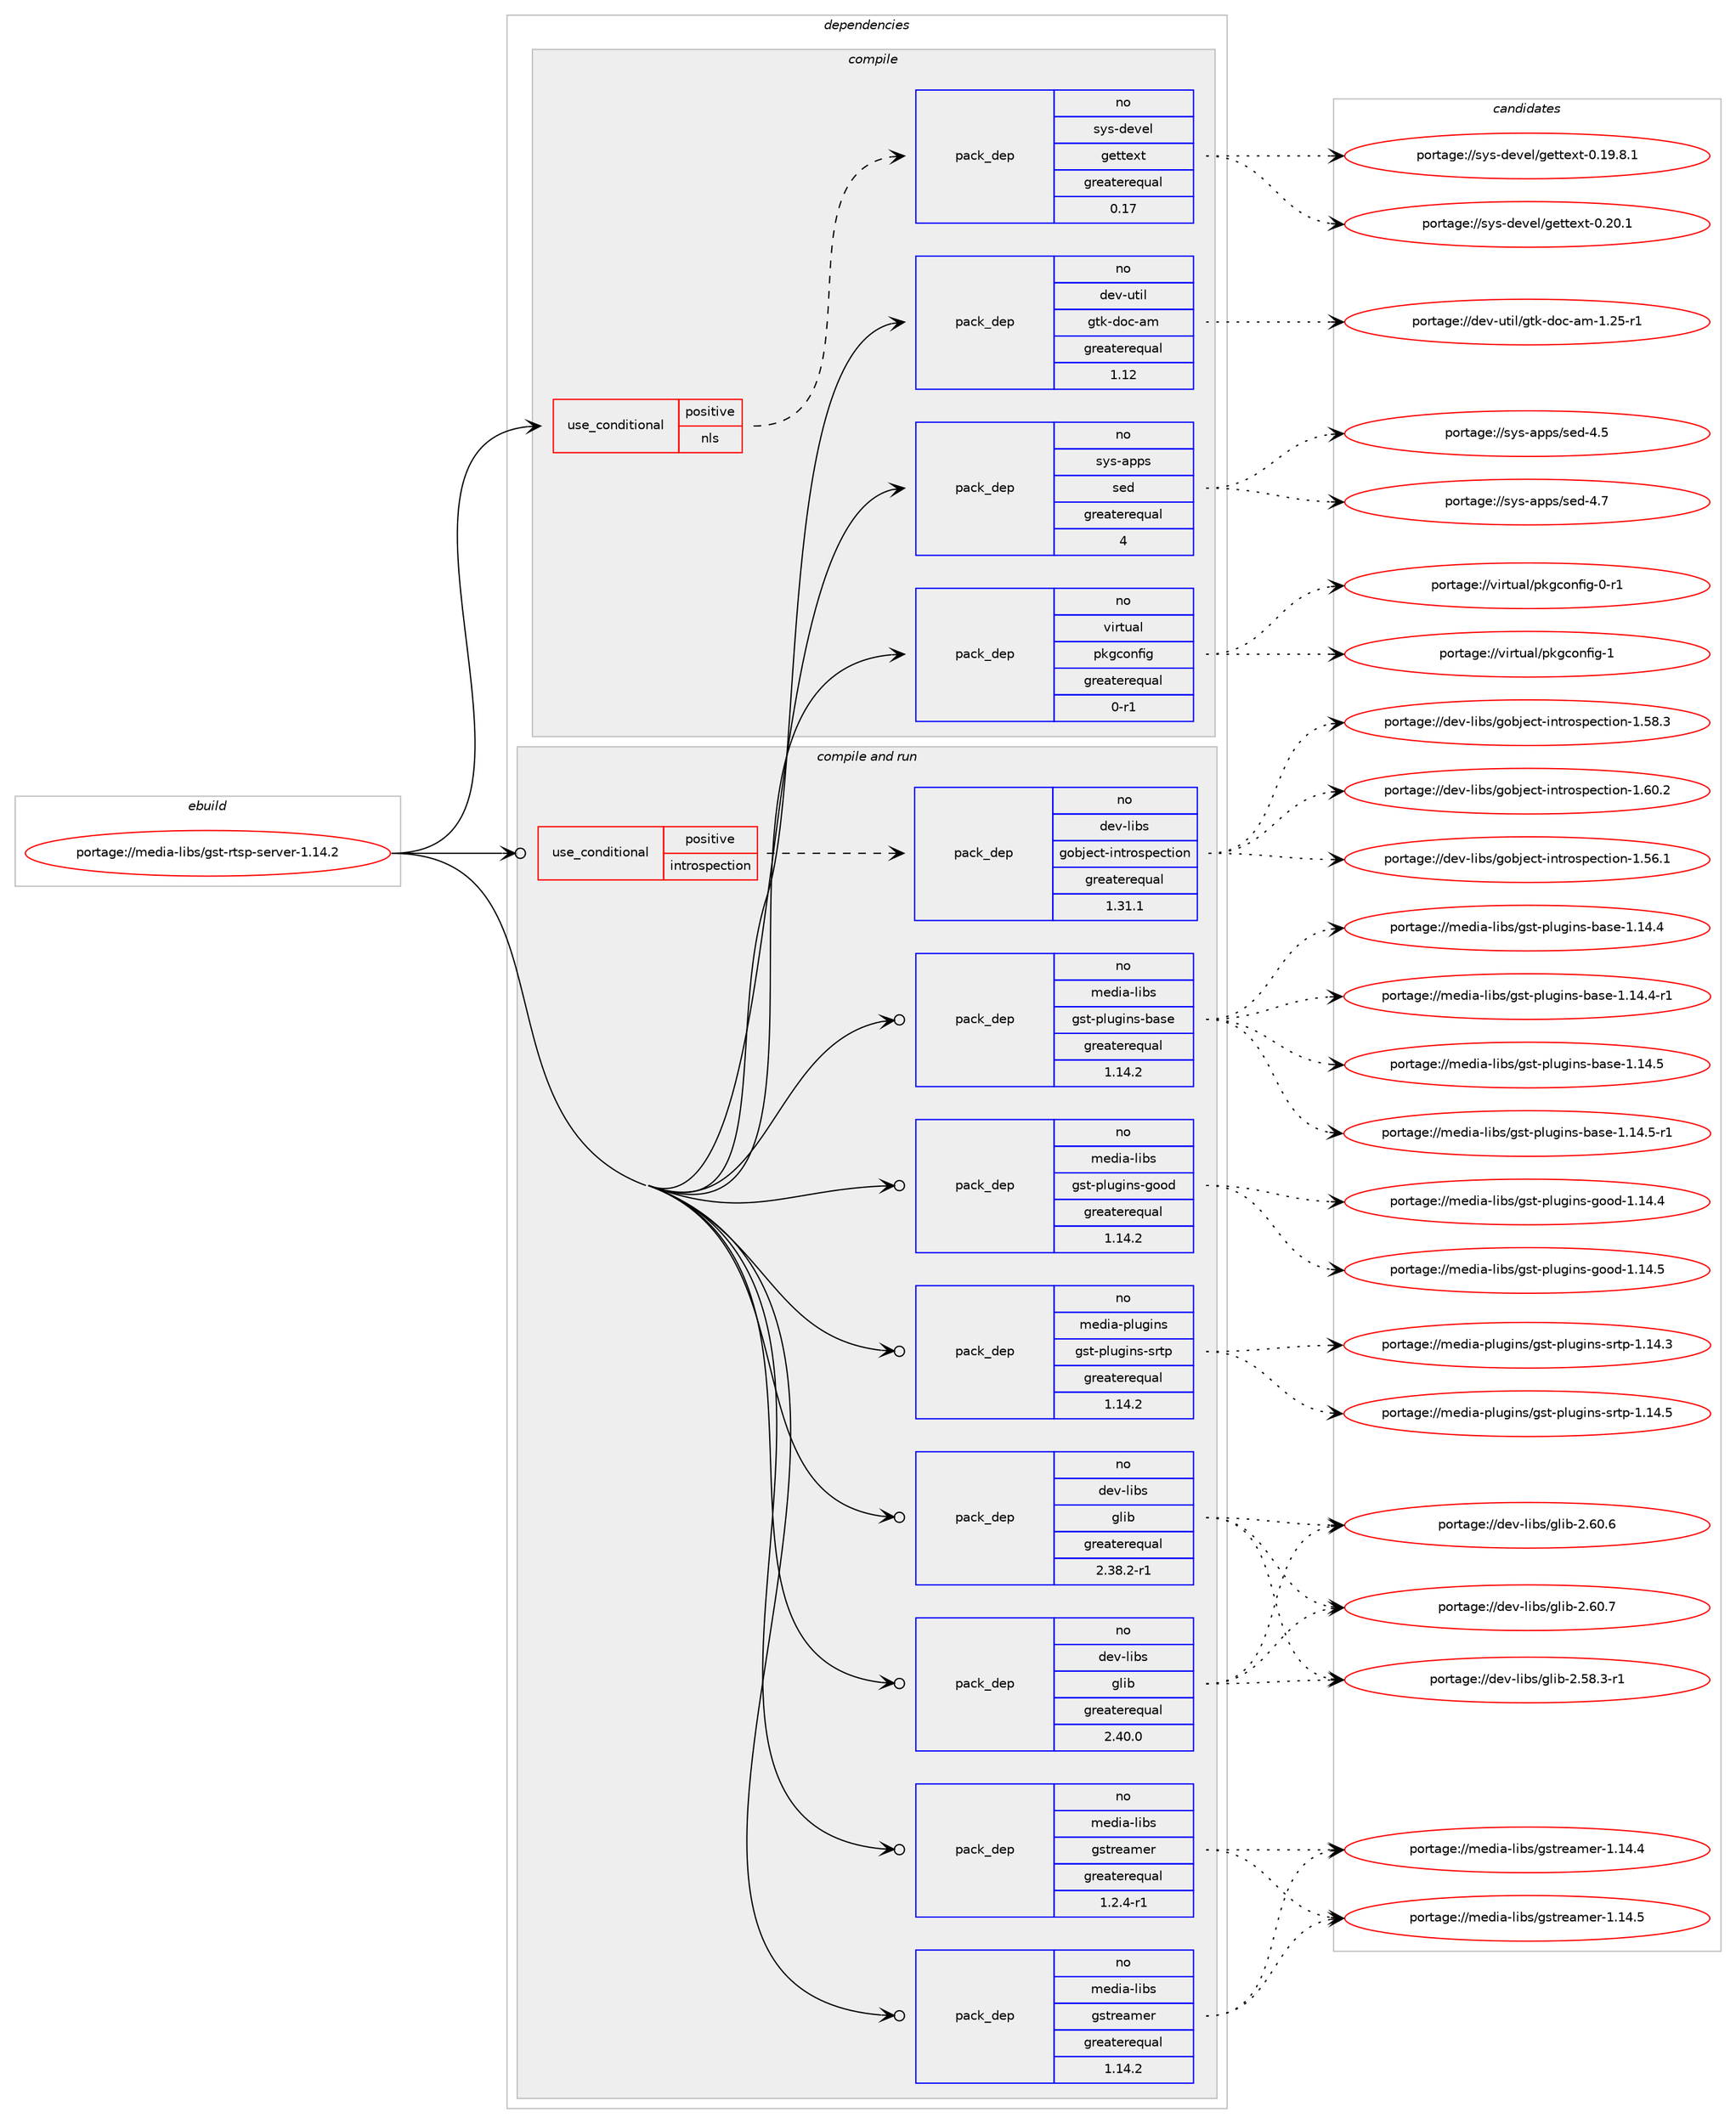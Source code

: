 digraph prolog {

# *************
# Graph options
# *************

newrank=true;
concentrate=true;
compound=true;
graph [rankdir=LR,fontname=Helvetica,fontsize=10,ranksep=1.5];#, ranksep=2.5, nodesep=0.2];
edge  [arrowhead=vee];
node  [fontname=Helvetica,fontsize=10];

# **********
# The ebuild
# **********

subgraph cluster_leftcol {
color=gray;
rank=same;
label=<<i>ebuild</i>>;
id [label="portage://media-libs/gst-rtsp-server-1.14.2", color=red, width=4, href="../media-libs/gst-rtsp-server-1.14.2.svg"];
}

# ****************
# The dependencies
# ****************

subgraph cluster_midcol {
color=gray;
label=<<i>dependencies</i>>;
subgraph cluster_compile {
fillcolor="#eeeeee";
style=filled;
label=<<i>compile</i>>;
subgraph cond79727 {
dependency319394 [label=<<TABLE BORDER="0" CELLBORDER="1" CELLSPACING="0" CELLPADDING="4"><TR><TD ROWSPAN="3" CELLPADDING="10">use_conditional</TD></TR><TR><TD>positive</TD></TR><TR><TD>nls</TD></TR></TABLE>>, shape=none, color=red];
subgraph pack234505 {
dependency319395 [label=<<TABLE BORDER="0" CELLBORDER="1" CELLSPACING="0" CELLPADDING="4" WIDTH="220"><TR><TD ROWSPAN="6" CELLPADDING="30">pack_dep</TD></TR><TR><TD WIDTH="110">no</TD></TR><TR><TD>sys-devel</TD></TR><TR><TD>gettext</TD></TR><TR><TD>greaterequal</TD></TR><TR><TD>0.17</TD></TR></TABLE>>, shape=none, color=blue];
}
dependency319394:e -> dependency319395:w [weight=20,style="dashed",arrowhead="vee"];
}
id:e -> dependency319394:w [weight=20,style="solid",arrowhead="vee"];
subgraph pack234506 {
dependency319396 [label=<<TABLE BORDER="0" CELLBORDER="1" CELLSPACING="0" CELLPADDING="4" WIDTH="220"><TR><TD ROWSPAN="6" CELLPADDING="30">pack_dep</TD></TR><TR><TD WIDTH="110">no</TD></TR><TR><TD>dev-util</TD></TR><TR><TD>gtk-doc-am</TD></TR><TR><TD>greaterequal</TD></TR><TR><TD>1.12</TD></TR></TABLE>>, shape=none, color=blue];
}
id:e -> dependency319396:w [weight=20,style="solid",arrowhead="vee"];
subgraph pack234507 {
dependency319397 [label=<<TABLE BORDER="0" CELLBORDER="1" CELLSPACING="0" CELLPADDING="4" WIDTH="220"><TR><TD ROWSPAN="6" CELLPADDING="30">pack_dep</TD></TR><TR><TD WIDTH="110">no</TD></TR><TR><TD>sys-apps</TD></TR><TR><TD>sed</TD></TR><TR><TD>greaterequal</TD></TR><TR><TD>4</TD></TR></TABLE>>, shape=none, color=blue];
}
id:e -> dependency319397:w [weight=20,style="solid",arrowhead="vee"];
subgraph pack234508 {
dependency319398 [label=<<TABLE BORDER="0" CELLBORDER="1" CELLSPACING="0" CELLPADDING="4" WIDTH="220"><TR><TD ROWSPAN="6" CELLPADDING="30">pack_dep</TD></TR><TR><TD WIDTH="110">no</TD></TR><TR><TD>virtual</TD></TR><TR><TD>pkgconfig</TD></TR><TR><TD>greaterequal</TD></TR><TR><TD>0-r1</TD></TR></TABLE>>, shape=none, color=blue];
}
id:e -> dependency319398:w [weight=20,style="solid",arrowhead="vee"];
}
subgraph cluster_compileandrun {
fillcolor="#eeeeee";
style=filled;
label=<<i>compile and run</i>>;
subgraph cond79728 {
dependency319399 [label=<<TABLE BORDER="0" CELLBORDER="1" CELLSPACING="0" CELLPADDING="4"><TR><TD ROWSPAN="3" CELLPADDING="10">use_conditional</TD></TR><TR><TD>positive</TD></TR><TR><TD>introspection</TD></TR></TABLE>>, shape=none, color=red];
subgraph pack234509 {
dependency319400 [label=<<TABLE BORDER="0" CELLBORDER="1" CELLSPACING="0" CELLPADDING="4" WIDTH="220"><TR><TD ROWSPAN="6" CELLPADDING="30">pack_dep</TD></TR><TR><TD WIDTH="110">no</TD></TR><TR><TD>dev-libs</TD></TR><TR><TD>gobject-introspection</TD></TR><TR><TD>greaterequal</TD></TR><TR><TD>1.31.1</TD></TR></TABLE>>, shape=none, color=blue];
}
dependency319399:e -> dependency319400:w [weight=20,style="dashed",arrowhead="vee"];
}
id:e -> dependency319399:w [weight=20,style="solid",arrowhead="odotvee"];
subgraph pack234510 {
dependency319401 [label=<<TABLE BORDER="0" CELLBORDER="1" CELLSPACING="0" CELLPADDING="4" WIDTH="220"><TR><TD ROWSPAN="6" CELLPADDING="30">pack_dep</TD></TR><TR><TD WIDTH="110">no</TD></TR><TR><TD>dev-libs</TD></TR><TR><TD>glib</TD></TR><TR><TD>greaterequal</TD></TR><TR><TD>2.38.2-r1</TD></TR></TABLE>>, shape=none, color=blue];
}
id:e -> dependency319401:w [weight=20,style="solid",arrowhead="odotvee"];
subgraph pack234511 {
dependency319402 [label=<<TABLE BORDER="0" CELLBORDER="1" CELLSPACING="0" CELLPADDING="4" WIDTH="220"><TR><TD ROWSPAN="6" CELLPADDING="30">pack_dep</TD></TR><TR><TD WIDTH="110">no</TD></TR><TR><TD>dev-libs</TD></TR><TR><TD>glib</TD></TR><TR><TD>greaterequal</TD></TR><TR><TD>2.40.0</TD></TR></TABLE>>, shape=none, color=blue];
}
id:e -> dependency319402:w [weight=20,style="solid",arrowhead="odotvee"];
subgraph pack234512 {
dependency319403 [label=<<TABLE BORDER="0" CELLBORDER="1" CELLSPACING="0" CELLPADDING="4" WIDTH="220"><TR><TD ROWSPAN="6" CELLPADDING="30">pack_dep</TD></TR><TR><TD WIDTH="110">no</TD></TR><TR><TD>media-libs</TD></TR><TR><TD>gst-plugins-base</TD></TR><TR><TD>greaterequal</TD></TR><TR><TD>1.14.2</TD></TR></TABLE>>, shape=none, color=blue];
}
id:e -> dependency319403:w [weight=20,style="solid",arrowhead="odotvee"];
subgraph pack234513 {
dependency319404 [label=<<TABLE BORDER="0" CELLBORDER="1" CELLSPACING="0" CELLPADDING="4" WIDTH="220"><TR><TD ROWSPAN="6" CELLPADDING="30">pack_dep</TD></TR><TR><TD WIDTH="110">no</TD></TR><TR><TD>media-libs</TD></TR><TR><TD>gst-plugins-good</TD></TR><TR><TD>greaterequal</TD></TR><TR><TD>1.14.2</TD></TR></TABLE>>, shape=none, color=blue];
}
id:e -> dependency319404:w [weight=20,style="solid",arrowhead="odotvee"];
subgraph pack234514 {
dependency319405 [label=<<TABLE BORDER="0" CELLBORDER="1" CELLSPACING="0" CELLPADDING="4" WIDTH="220"><TR><TD ROWSPAN="6" CELLPADDING="30">pack_dep</TD></TR><TR><TD WIDTH="110">no</TD></TR><TR><TD>media-libs</TD></TR><TR><TD>gstreamer</TD></TR><TR><TD>greaterequal</TD></TR><TR><TD>1.14.2</TD></TR></TABLE>>, shape=none, color=blue];
}
id:e -> dependency319405:w [weight=20,style="solid",arrowhead="odotvee"];
subgraph pack234515 {
dependency319406 [label=<<TABLE BORDER="0" CELLBORDER="1" CELLSPACING="0" CELLPADDING="4" WIDTH="220"><TR><TD ROWSPAN="6" CELLPADDING="30">pack_dep</TD></TR><TR><TD WIDTH="110">no</TD></TR><TR><TD>media-libs</TD></TR><TR><TD>gstreamer</TD></TR><TR><TD>greaterequal</TD></TR><TR><TD>1.2.4-r1</TD></TR></TABLE>>, shape=none, color=blue];
}
id:e -> dependency319406:w [weight=20,style="solid",arrowhead="odotvee"];
subgraph pack234516 {
dependency319407 [label=<<TABLE BORDER="0" CELLBORDER="1" CELLSPACING="0" CELLPADDING="4" WIDTH="220"><TR><TD ROWSPAN="6" CELLPADDING="30">pack_dep</TD></TR><TR><TD WIDTH="110">no</TD></TR><TR><TD>media-plugins</TD></TR><TR><TD>gst-plugins-srtp</TD></TR><TR><TD>greaterequal</TD></TR><TR><TD>1.14.2</TD></TR></TABLE>>, shape=none, color=blue];
}
id:e -> dependency319407:w [weight=20,style="solid",arrowhead="odotvee"];
}
subgraph cluster_run {
fillcolor="#eeeeee";
style=filled;
label=<<i>run</i>>;
}
}

# **************
# The candidates
# **************

subgraph cluster_choices {
rank=same;
color=gray;
label=<<i>candidates</i>>;

subgraph choice234505 {
color=black;
nodesep=1;
choiceportage1151211154510010111810110847103101116116101120116454846495746564649 [label="portage://sys-devel/gettext-0.19.8.1", color=red, width=4,href="../sys-devel/gettext-0.19.8.1.svg"];
choiceportage115121115451001011181011084710310111611610112011645484650484649 [label="portage://sys-devel/gettext-0.20.1", color=red, width=4,href="../sys-devel/gettext-0.20.1.svg"];
dependency319395:e -> choiceportage1151211154510010111810110847103101116116101120116454846495746564649:w [style=dotted,weight="100"];
dependency319395:e -> choiceportage115121115451001011181011084710310111611610112011645484650484649:w [style=dotted,weight="100"];
}
subgraph choice234506 {
color=black;
nodesep=1;
choiceportage10010111845117116105108471031161074510011199459710945494650534511449 [label="portage://dev-util/gtk-doc-am-1.25-r1", color=red, width=4,href="../dev-util/gtk-doc-am-1.25-r1.svg"];
dependency319396:e -> choiceportage10010111845117116105108471031161074510011199459710945494650534511449:w [style=dotted,weight="100"];
}
subgraph choice234507 {
color=black;
nodesep=1;
choiceportage11512111545971121121154711510110045524653 [label="portage://sys-apps/sed-4.5", color=red, width=4,href="../sys-apps/sed-4.5.svg"];
choiceportage11512111545971121121154711510110045524655 [label="portage://sys-apps/sed-4.7", color=red, width=4,href="../sys-apps/sed-4.7.svg"];
dependency319397:e -> choiceportage11512111545971121121154711510110045524653:w [style=dotted,weight="100"];
dependency319397:e -> choiceportage11512111545971121121154711510110045524655:w [style=dotted,weight="100"];
}
subgraph choice234508 {
color=black;
nodesep=1;
choiceportage11810511411611797108471121071039911111010210510345484511449 [label="portage://virtual/pkgconfig-0-r1", color=red, width=4,href="../virtual/pkgconfig-0-r1.svg"];
choiceportage1181051141161179710847112107103991111101021051034549 [label="portage://virtual/pkgconfig-1", color=red, width=4,href="../virtual/pkgconfig-1.svg"];
dependency319398:e -> choiceportage11810511411611797108471121071039911111010210510345484511449:w [style=dotted,weight="100"];
dependency319398:e -> choiceportage1181051141161179710847112107103991111101021051034549:w [style=dotted,weight="100"];
}
subgraph choice234509 {
color=black;
nodesep=1;
choiceportage1001011184510810598115471031119810610199116451051101161141111151121019911610511111045494653544649 [label="portage://dev-libs/gobject-introspection-1.56.1", color=red, width=4,href="../dev-libs/gobject-introspection-1.56.1.svg"];
choiceportage1001011184510810598115471031119810610199116451051101161141111151121019911610511111045494653564651 [label="portage://dev-libs/gobject-introspection-1.58.3", color=red, width=4,href="../dev-libs/gobject-introspection-1.58.3.svg"];
choiceportage1001011184510810598115471031119810610199116451051101161141111151121019911610511111045494654484650 [label="portage://dev-libs/gobject-introspection-1.60.2", color=red, width=4,href="../dev-libs/gobject-introspection-1.60.2.svg"];
dependency319400:e -> choiceportage1001011184510810598115471031119810610199116451051101161141111151121019911610511111045494653544649:w [style=dotted,weight="100"];
dependency319400:e -> choiceportage1001011184510810598115471031119810610199116451051101161141111151121019911610511111045494653564651:w [style=dotted,weight="100"];
dependency319400:e -> choiceportage1001011184510810598115471031119810610199116451051101161141111151121019911610511111045494654484650:w [style=dotted,weight="100"];
}
subgraph choice234510 {
color=black;
nodesep=1;
choiceportage10010111845108105981154710310810598455046535646514511449 [label="portage://dev-libs/glib-2.58.3-r1", color=red, width=4,href="../dev-libs/glib-2.58.3-r1.svg"];
choiceportage1001011184510810598115471031081059845504654484654 [label="portage://dev-libs/glib-2.60.6", color=red, width=4,href="../dev-libs/glib-2.60.6.svg"];
choiceportage1001011184510810598115471031081059845504654484655 [label="portage://dev-libs/glib-2.60.7", color=red, width=4,href="../dev-libs/glib-2.60.7.svg"];
dependency319401:e -> choiceportage10010111845108105981154710310810598455046535646514511449:w [style=dotted,weight="100"];
dependency319401:e -> choiceportage1001011184510810598115471031081059845504654484654:w [style=dotted,weight="100"];
dependency319401:e -> choiceportage1001011184510810598115471031081059845504654484655:w [style=dotted,weight="100"];
}
subgraph choice234511 {
color=black;
nodesep=1;
choiceportage10010111845108105981154710310810598455046535646514511449 [label="portage://dev-libs/glib-2.58.3-r1", color=red, width=4,href="../dev-libs/glib-2.58.3-r1.svg"];
choiceportage1001011184510810598115471031081059845504654484654 [label="portage://dev-libs/glib-2.60.6", color=red, width=4,href="../dev-libs/glib-2.60.6.svg"];
choiceportage1001011184510810598115471031081059845504654484655 [label="portage://dev-libs/glib-2.60.7", color=red, width=4,href="../dev-libs/glib-2.60.7.svg"];
dependency319402:e -> choiceportage10010111845108105981154710310810598455046535646514511449:w [style=dotted,weight="100"];
dependency319402:e -> choiceportage1001011184510810598115471031081059845504654484654:w [style=dotted,weight="100"];
dependency319402:e -> choiceportage1001011184510810598115471031081059845504654484655:w [style=dotted,weight="100"];
}
subgraph choice234512 {
color=black;
nodesep=1;
choiceportage109101100105974510810598115471031151164511210811710310511011545989711510145494649524652 [label="portage://media-libs/gst-plugins-base-1.14.4", color=red, width=4,href="../media-libs/gst-plugins-base-1.14.4.svg"];
choiceportage1091011001059745108105981154710311511645112108117103105110115459897115101454946495246524511449 [label="portage://media-libs/gst-plugins-base-1.14.4-r1", color=red, width=4,href="../media-libs/gst-plugins-base-1.14.4-r1.svg"];
choiceportage109101100105974510810598115471031151164511210811710310511011545989711510145494649524653 [label="portage://media-libs/gst-plugins-base-1.14.5", color=red, width=4,href="../media-libs/gst-plugins-base-1.14.5.svg"];
choiceportage1091011001059745108105981154710311511645112108117103105110115459897115101454946495246534511449 [label="portage://media-libs/gst-plugins-base-1.14.5-r1", color=red, width=4,href="../media-libs/gst-plugins-base-1.14.5-r1.svg"];
dependency319403:e -> choiceportage109101100105974510810598115471031151164511210811710310511011545989711510145494649524652:w [style=dotted,weight="100"];
dependency319403:e -> choiceportage1091011001059745108105981154710311511645112108117103105110115459897115101454946495246524511449:w [style=dotted,weight="100"];
dependency319403:e -> choiceportage109101100105974510810598115471031151164511210811710310511011545989711510145494649524653:w [style=dotted,weight="100"];
dependency319403:e -> choiceportage1091011001059745108105981154710311511645112108117103105110115459897115101454946495246534511449:w [style=dotted,weight="100"];
}
subgraph choice234513 {
color=black;
nodesep=1;
choiceportage10910110010597451081059811547103115116451121081171031051101154510311111110045494649524652 [label="portage://media-libs/gst-plugins-good-1.14.4", color=red, width=4,href="../media-libs/gst-plugins-good-1.14.4.svg"];
choiceportage10910110010597451081059811547103115116451121081171031051101154510311111110045494649524653 [label="portage://media-libs/gst-plugins-good-1.14.5", color=red, width=4,href="../media-libs/gst-plugins-good-1.14.5.svg"];
dependency319404:e -> choiceportage10910110010597451081059811547103115116451121081171031051101154510311111110045494649524652:w [style=dotted,weight="100"];
dependency319404:e -> choiceportage10910110010597451081059811547103115116451121081171031051101154510311111110045494649524653:w [style=dotted,weight="100"];
}
subgraph choice234514 {
color=black;
nodesep=1;
choiceportage109101100105974510810598115471031151161141019710910111445494649524652 [label="portage://media-libs/gstreamer-1.14.4", color=red, width=4,href="../media-libs/gstreamer-1.14.4.svg"];
choiceportage109101100105974510810598115471031151161141019710910111445494649524653 [label="portage://media-libs/gstreamer-1.14.5", color=red, width=4,href="../media-libs/gstreamer-1.14.5.svg"];
dependency319405:e -> choiceportage109101100105974510810598115471031151161141019710910111445494649524652:w [style=dotted,weight="100"];
dependency319405:e -> choiceportage109101100105974510810598115471031151161141019710910111445494649524653:w [style=dotted,weight="100"];
}
subgraph choice234515 {
color=black;
nodesep=1;
choiceportage109101100105974510810598115471031151161141019710910111445494649524652 [label="portage://media-libs/gstreamer-1.14.4", color=red, width=4,href="../media-libs/gstreamer-1.14.4.svg"];
choiceportage109101100105974510810598115471031151161141019710910111445494649524653 [label="portage://media-libs/gstreamer-1.14.5", color=red, width=4,href="../media-libs/gstreamer-1.14.5.svg"];
dependency319406:e -> choiceportage109101100105974510810598115471031151161141019710910111445494649524652:w [style=dotted,weight="100"];
dependency319406:e -> choiceportage109101100105974510810598115471031151161141019710910111445494649524653:w [style=dotted,weight="100"];
}
subgraph choice234516 {
color=black;
nodesep=1;
choiceportage109101100105974511210811710310511011547103115116451121081171031051101154511511411611245494649524651 [label="portage://media-plugins/gst-plugins-srtp-1.14.3", color=red, width=4,href="../media-plugins/gst-plugins-srtp-1.14.3.svg"];
choiceportage109101100105974511210811710310511011547103115116451121081171031051101154511511411611245494649524653 [label="portage://media-plugins/gst-plugins-srtp-1.14.5", color=red, width=4,href="../media-plugins/gst-plugins-srtp-1.14.5.svg"];
dependency319407:e -> choiceportage109101100105974511210811710310511011547103115116451121081171031051101154511511411611245494649524651:w [style=dotted,weight="100"];
dependency319407:e -> choiceportage109101100105974511210811710310511011547103115116451121081171031051101154511511411611245494649524653:w [style=dotted,weight="100"];
}
}

}
